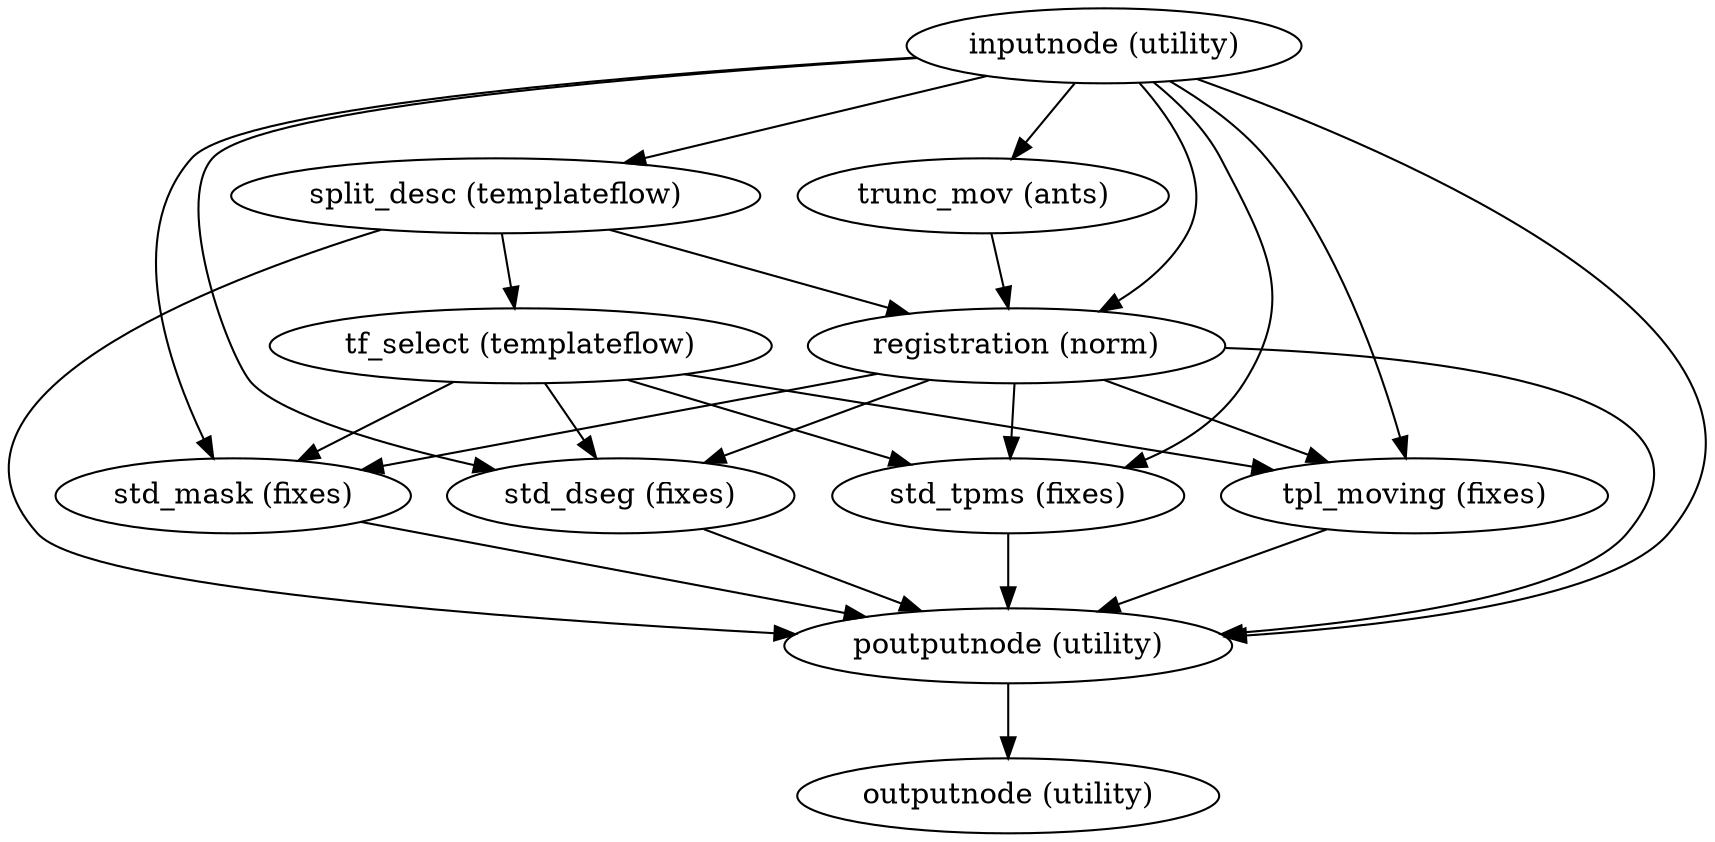 strict digraph  {
"inputnode (utility)";
"split_desc (templateflow)";
"poutputnode (utility)";
"trunc_mov (ants)";
"registration (norm)";
"tpl_moving (fixes)";
"std_mask (fixes)";
"std_dseg (fixes)";
"std_tpms (fixes)";
"tf_select (templateflow)";
"outputnode (utility)";
"inputnode (utility)" -> "split_desc (templateflow)";
"inputnode (utility)" -> "poutputnode (utility)";
"inputnode (utility)" -> "trunc_mov (ants)";
"inputnode (utility)" -> "registration (norm)";
"inputnode (utility)" -> "tpl_moving (fixes)";
"inputnode (utility)" -> "std_mask (fixes)";
"inputnode (utility)" -> "std_dseg (fixes)";
"inputnode (utility)" -> "std_tpms (fixes)";
"split_desc (templateflow)" -> "tf_select (templateflow)";
"split_desc (templateflow)" -> "registration (norm)";
"split_desc (templateflow)" -> "poutputnode (utility)";
"poutputnode (utility)" -> "outputnode (utility)";
"trunc_mov (ants)" -> "registration (norm)";
"registration (norm)" -> "tpl_moving (fixes)";
"registration (norm)" -> "std_mask (fixes)";
"registration (norm)" -> "std_dseg (fixes)";
"registration (norm)" -> "std_tpms (fixes)";
"registration (norm)" -> "poutputnode (utility)";
"tpl_moving (fixes)" -> "poutputnode (utility)";
"std_mask (fixes)" -> "poutputnode (utility)";
"std_dseg (fixes)" -> "poutputnode (utility)";
"std_tpms (fixes)" -> "poutputnode (utility)";
"tf_select (templateflow)" -> "tpl_moving (fixes)";
"tf_select (templateflow)" -> "std_mask (fixes)";
"tf_select (templateflow)" -> "std_dseg (fixes)";
"tf_select (templateflow)" -> "std_tpms (fixes)";
}
